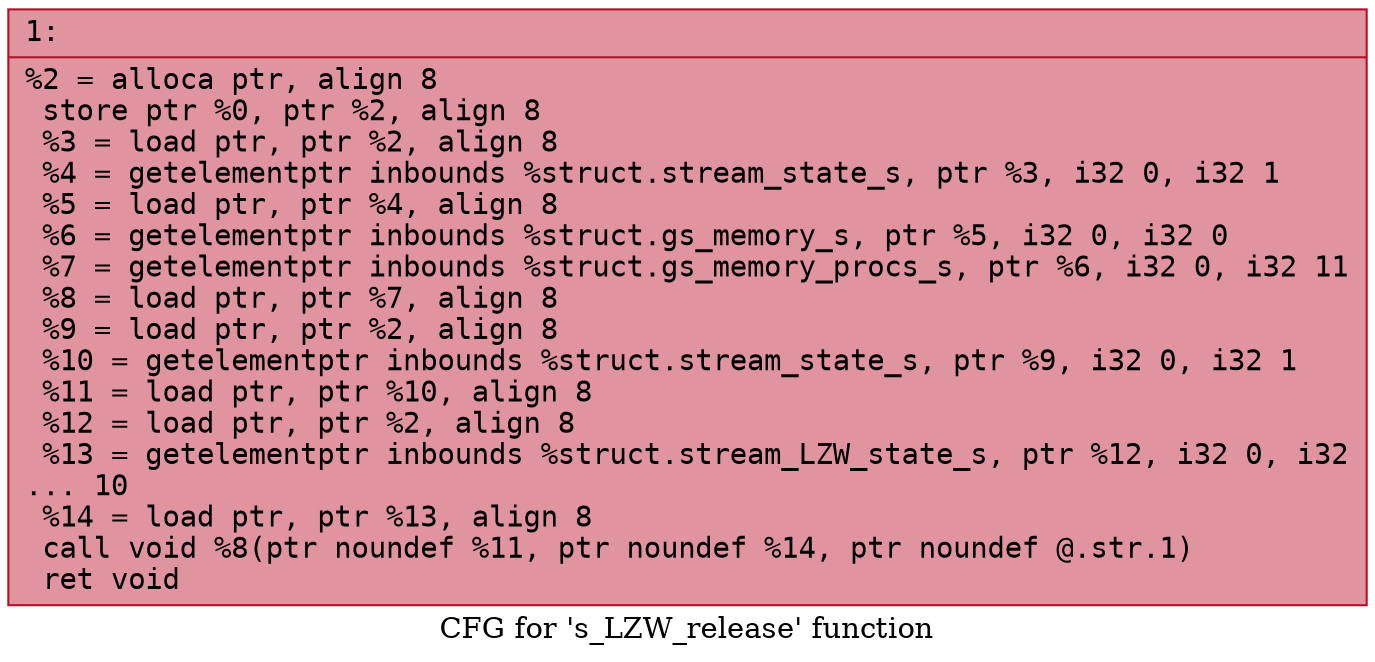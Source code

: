 digraph "CFG for 's_LZW_release' function" {
	label="CFG for 's_LZW_release' function";

	Node0x600003ba61c0 [shape=record,color="#b70d28ff", style=filled, fillcolor="#b70d2870" fontname="Courier",label="{1:\l|  %2 = alloca ptr, align 8\l  store ptr %0, ptr %2, align 8\l  %3 = load ptr, ptr %2, align 8\l  %4 = getelementptr inbounds %struct.stream_state_s, ptr %3, i32 0, i32 1\l  %5 = load ptr, ptr %4, align 8\l  %6 = getelementptr inbounds %struct.gs_memory_s, ptr %5, i32 0, i32 0\l  %7 = getelementptr inbounds %struct.gs_memory_procs_s, ptr %6, i32 0, i32 11\l  %8 = load ptr, ptr %7, align 8\l  %9 = load ptr, ptr %2, align 8\l  %10 = getelementptr inbounds %struct.stream_state_s, ptr %9, i32 0, i32 1\l  %11 = load ptr, ptr %10, align 8\l  %12 = load ptr, ptr %2, align 8\l  %13 = getelementptr inbounds %struct.stream_LZW_state_s, ptr %12, i32 0, i32\l... 10\l  %14 = load ptr, ptr %13, align 8\l  call void %8(ptr noundef %11, ptr noundef %14, ptr noundef @.str.1)\l  ret void\l}"];
}
